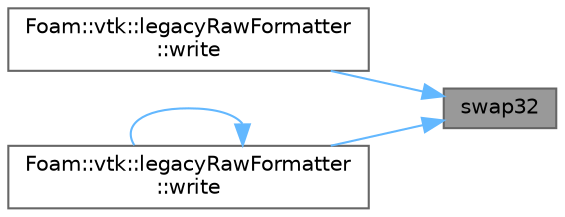 digraph "swap32"
{
 // LATEX_PDF_SIZE
  bgcolor="transparent";
  edge [fontname=Helvetica,fontsize=10,labelfontname=Helvetica,labelfontsize=10];
  node [fontname=Helvetica,fontsize=10,shape=box,height=0.2,width=0.4];
  rankdir="RL";
  Node1 [id="Node000001",label="swap32",height=0.2,width=0.4,color="gray40", fillcolor="grey60", style="filled", fontcolor="black",tooltip=" "];
  Node1 -> Node2 [id="edge1_Node000001_Node000002",dir="back",color="steelblue1",style="solid",tooltip=" "];
  Node2 [id="Node000002",label="Foam::vtk::legacyRawFormatter\l::write",height=0.2,width=0.4,color="grey40", fillcolor="white", style="filled",URL="$classFoam_1_1vtk_1_1legacyRawFormatter.html#a15e2ba7f1c82e2976ff9cc7ef5f6df20",tooltip=" "];
  Node1 -> Node3 [id="edge2_Node000001_Node000003",dir="back",color="steelblue1",style="solid",tooltip=" "];
  Node3 [id="Node000003",label="Foam::vtk::legacyRawFormatter\l::write",height=0.2,width=0.4,color="grey40", fillcolor="white", style="filled",URL="$classFoam_1_1vtk_1_1legacyRawFormatter.html#afbf939819c3d2c9a08f83fb328464db2",tooltip=" "];
  Node3 -> Node3 [id="edge3_Node000003_Node000003",dir="back",color="steelblue1",style="solid",tooltip=" "];
}
